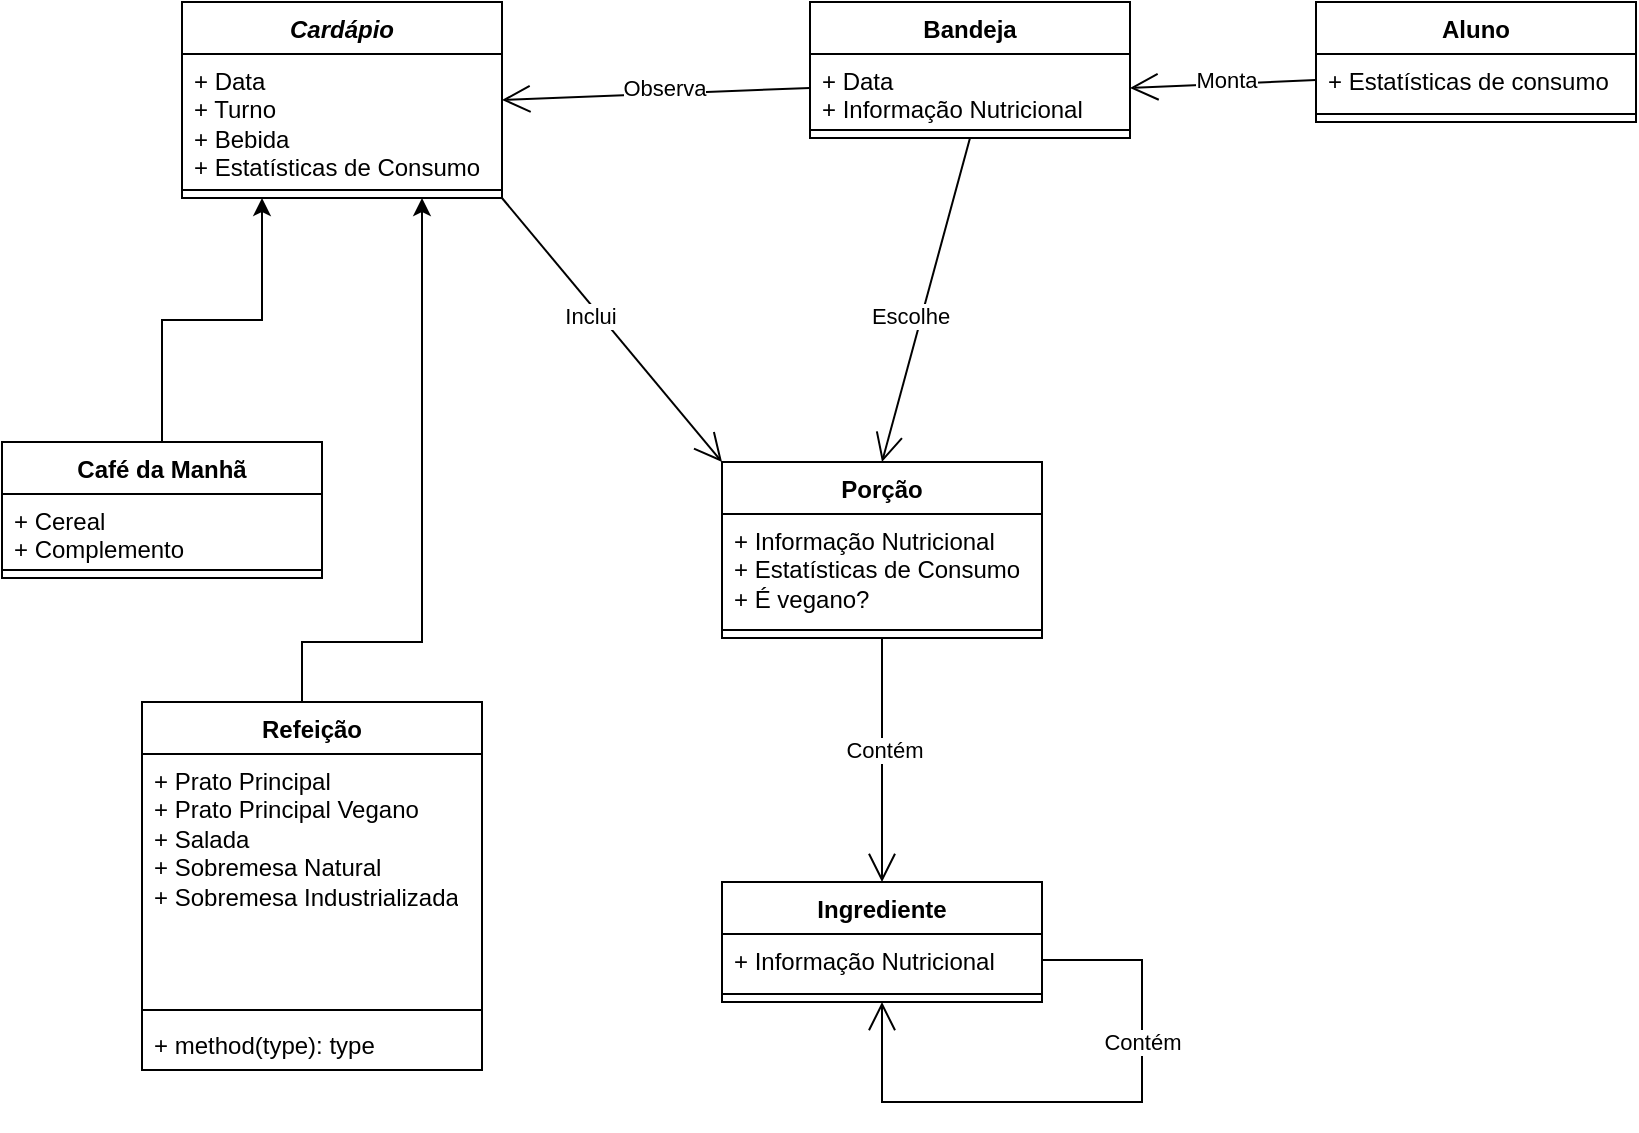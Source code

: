 <mxfile version="21.6.8" type="device">
  <diagram id="C5RBs43oDa-KdzZeNtuy" name="Page-1">
    <mxGraphModel dx="989" dy="545" grid="1" gridSize="10" guides="1" tooltips="1" connect="1" arrows="1" fold="1" page="1" pageScale="1" pageWidth="827" pageHeight="1169" math="0" shadow="0">
      <root>
        <mxCell id="WIyWlLk6GJQsqaUBKTNV-0" />
        <mxCell id="WIyWlLk6GJQsqaUBKTNV-1" parent="WIyWlLk6GJQsqaUBKTNV-0" />
        <mxCell id="JT2buojDs5cohx6hHV2p-0" value="" style="endArrow=open;endFill=1;endSize=12;html=1;rounded=0;entryX=1;entryY=0.5;entryDx=0;entryDy=0;exitX=0;exitY=0.5;exitDx=0;exitDy=0;" edge="1" parent="WIyWlLk6GJQsqaUBKTNV-1" source="JT2buojDs5cohx6hHV2p-31" target="JT2buojDs5cohx6hHV2p-27">
          <mxGeometry width="160" relative="1" as="geometry">
            <mxPoint x="660" y="70" as="sourcePoint" />
            <mxPoint x="574.0" y="72.0" as="targetPoint" />
          </mxGeometry>
        </mxCell>
        <mxCell id="JT2buojDs5cohx6hHV2p-50" value="Monta" style="edgeLabel;html=1;align=center;verticalAlign=middle;resizable=0;points=[];" vertex="1" connectable="0" parent="JT2buojDs5cohx6hHV2p-0">
          <mxGeometry x="-0.02" y="-2" relative="1" as="geometry">
            <mxPoint as="offset" />
          </mxGeometry>
        </mxCell>
        <mxCell id="JT2buojDs5cohx6hHV2p-1" value="" style="endArrow=open;endFill=1;endSize=12;html=1;rounded=0;exitX=0;exitY=0.5;exitDx=0;exitDy=0;entryX=1;entryY=0.5;entryDx=0;entryDy=0;" edge="1" parent="WIyWlLk6GJQsqaUBKTNV-1" source="JT2buojDs5cohx6hHV2p-27" target="JT2buojDs5cohx6hHV2p-35">
          <mxGeometry width="160" relative="1" as="geometry">
            <mxPoint x="414" y="72.0" as="sourcePoint" />
            <mxPoint x="260" y="72" as="targetPoint" />
          </mxGeometry>
        </mxCell>
        <mxCell id="JT2buojDs5cohx6hHV2p-51" value="Observa" style="edgeLabel;html=1;align=center;verticalAlign=middle;resizable=0;points=[];" vertex="1" connectable="0" parent="JT2buojDs5cohx6hHV2p-1">
          <mxGeometry x="-0.049" y="-3" relative="1" as="geometry">
            <mxPoint as="offset" />
          </mxGeometry>
        </mxCell>
        <mxCell id="JT2buojDs5cohx6hHV2p-2" value="" style="endArrow=open;endFill=1;endSize=12;html=1;rounded=0;entryX=0.5;entryY=0;entryDx=0;entryDy=0;exitX=0.5;exitY=1;exitDx=0;exitDy=0;" edge="1" parent="WIyWlLk6GJQsqaUBKTNV-1" source="JT2buojDs5cohx6hHV2p-26">
          <mxGeometry width="160" relative="1" as="geometry">
            <mxPoint x="494" y="144" as="sourcePoint" />
            <mxPoint x="450" y="230" as="targetPoint" />
          </mxGeometry>
        </mxCell>
        <mxCell id="JT2buojDs5cohx6hHV2p-3" value="" style="endArrow=open;endFill=1;endSize=12;html=1;rounded=0;exitX=1;exitY=1;exitDx=0;exitDy=0;entryX=0;entryY=0;entryDx=0;entryDy=0;" edge="1" parent="WIyWlLk6GJQsqaUBKTNV-1" source="JT2buojDs5cohx6hHV2p-35">
          <mxGeometry width="160" relative="1" as="geometry">
            <mxPoint x="260" y="144" as="sourcePoint" />
            <mxPoint x="370" y="230" as="targetPoint" />
          </mxGeometry>
        </mxCell>
        <mxCell id="JT2buojDs5cohx6hHV2p-4" value="" style="endArrow=open;endFill=1;endSize=12;html=1;rounded=0;entryX=0.5;entryY=0;entryDx=0;entryDy=0;exitX=0.5;exitY=1;exitDx=0;exitDy=0;" edge="1" parent="WIyWlLk6GJQsqaUBKTNV-1" source="JT2buojDs5cohx6hHV2p-39" target="JT2buojDs5cohx6hHV2p-43">
          <mxGeometry width="160" relative="1" as="geometry">
            <mxPoint x="490" y="340" as="sourcePoint" />
            <mxPoint x="450" y="441" as="targetPoint" />
          </mxGeometry>
        </mxCell>
        <mxCell id="JT2buojDs5cohx6hHV2p-54" value="Contém" style="edgeLabel;html=1;align=center;verticalAlign=middle;resizable=0;points=[];" vertex="1" connectable="0" parent="JT2buojDs5cohx6hHV2p-4">
          <mxGeometry x="-0.088" y="1" relative="1" as="geometry">
            <mxPoint as="offset" />
          </mxGeometry>
        </mxCell>
        <mxCell id="JT2buojDs5cohx6hHV2p-15" style="edgeStyle=orthogonalEdgeStyle;rounded=0;orthogonalLoop=1;jettySize=auto;html=1;entryX=0.25;entryY=1;entryDx=0;entryDy=0;" edge="1" parent="WIyWlLk6GJQsqaUBKTNV-1" source="JT2buojDs5cohx6hHV2p-6" target="JT2buojDs5cohx6hHV2p-35">
          <mxGeometry relative="1" as="geometry">
            <mxPoint x="140" y="144" as="targetPoint" />
          </mxGeometry>
        </mxCell>
        <mxCell id="JT2buojDs5cohx6hHV2p-6" value="Café da Manhã" style="swimlane;fontStyle=1;align=center;verticalAlign=top;childLayout=stackLayout;horizontal=1;startSize=26;horizontalStack=0;resizeParent=1;resizeParentMax=0;resizeLast=0;collapsible=1;marginBottom=0;whiteSpace=wrap;html=1;" vertex="1" parent="WIyWlLk6GJQsqaUBKTNV-1">
          <mxGeometry x="10" y="220" width="160" height="68" as="geometry" />
        </mxCell>
        <mxCell id="JT2buojDs5cohx6hHV2p-7" value="&lt;div&gt;+ Cereal&lt;/div&gt;&lt;div&gt;+ Complemento&lt;br&gt;&lt;/div&gt;" style="text;strokeColor=none;fillColor=none;align=left;verticalAlign=top;spacingLeft=4;spacingRight=4;overflow=hidden;rotatable=0;points=[[0,0.5],[1,0.5]];portConstraint=eastwest;whiteSpace=wrap;html=1;" vertex="1" parent="JT2buojDs5cohx6hHV2p-6">
          <mxGeometry y="26" width="160" height="34" as="geometry" />
        </mxCell>
        <mxCell id="JT2buojDs5cohx6hHV2p-8" value="" style="line;strokeWidth=1;fillColor=none;align=left;verticalAlign=middle;spacingTop=-1;spacingLeft=3;spacingRight=3;rotatable=0;labelPosition=right;points=[];portConstraint=eastwest;strokeColor=inherit;" vertex="1" parent="JT2buojDs5cohx6hHV2p-6">
          <mxGeometry y="60" width="160" height="8" as="geometry" />
        </mxCell>
        <mxCell id="JT2buojDs5cohx6hHV2p-16" style="edgeStyle=orthogonalEdgeStyle;rounded=0;orthogonalLoop=1;jettySize=auto;html=1;entryX=0.75;entryY=1;entryDx=0;entryDy=0;" edge="1" parent="WIyWlLk6GJQsqaUBKTNV-1" source="JT2buojDs5cohx6hHV2p-10" target="JT2buojDs5cohx6hHV2p-35">
          <mxGeometry relative="1" as="geometry">
            <mxPoint x="220" y="144" as="targetPoint" />
            <Array as="points">
              <mxPoint x="160" y="320" />
              <mxPoint x="220" y="320" />
            </Array>
          </mxGeometry>
        </mxCell>
        <mxCell id="JT2buojDs5cohx6hHV2p-10" value="Refeição" style="swimlane;fontStyle=1;align=center;verticalAlign=top;childLayout=stackLayout;horizontal=1;startSize=26;horizontalStack=0;resizeParent=1;resizeParentMax=0;resizeLast=0;collapsible=1;marginBottom=0;whiteSpace=wrap;html=1;" vertex="1" parent="WIyWlLk6GJQsqaUBKTNV-1">
          <mxGeometry x="80" y="350" width="170" height="184" as="geometry" />
        </mxCell>
        <mxCell id="JT2buojDs5cohx6hHV2p-11" value="&lt;div&gt;+ Prato Principal&lt;/div&gt;&lt;div&gt;+ Prato Principal Vegano&lt;/div&gt;&lt;div&gt;+ Salada&lt;/div&gt;&lt;div&gt;+ Sobremesa Natural&lt;/div&gt;&lt;div&gt;+ Sobremesa Industrializada&lt;br&gt;&lt;/div&gt;" style="text;strokeColor=none;fillColor=none;align=left;verticalAlign=top;spacingLeft=4;spacingRight=4;overflow=hidden;rotatable=0;points=[[0,0.5],[1,0.5]];portConstraint=eastwest;whiteSpace=wrap;html=1;" vertex="1" parent="JT2buojDs5cohx6hHV2p-10">
          <mxGeometry y="26" width="170" height="124" as="geometry" />
        </mxCell>
        <mxCell id="JT2buojDs5cohx6hHV2p-12" value="" style="line;strokeWidth=1;fillColor=none;align=left;verticalAlign=middle;spacingTop=-1;spacingLeft=3;spacingRight=3;rotatable=0;labelPosition=right;points=[];portConstraint=eastwest;strokeColor=inherit;" vertex="1" parent="JT2buojDs5cohx6hHV2p-10">
          <mxGeometry y="150" width="170" height="8" as="geometry" />
        </mxCell>
        <mxCell id="JT2buojDs5cohx6hHV2p-13" value="+ method(type): type" style="text;strokeColor=none;fillColor=none;align=left;verticalAlign=top;spacingLeft=4;spacingRight=4;overflow=hidden;rotatable=0;points=[[0,0.5],[1,0.5]];portConstraint=eastwest;whiteSpace=wrap;html=1;" vertex="1" parent="JT2buojDs5cohx6hHV2p-10">
          <mxGeometry y="158" width="170" height="26" as="geometry" />
        </mxCell>
        <mxCell id="JT2buojDs5cohx6hHV2p-26" value="Bandeja" style="swimlane;fontStyle=1;align=center;verticalAlign=top;childLayout=stackLayout;horizontal=1;startSize=26;horizontalStack=0;resizeParent=1;resizeParentMax=0;resizeLast=0;collapsible=1;marginBottom=0;whiteSpace=wrap;html=1;" vertex="1" parent="WIyWlLk6GJQsqaUBKTNV-1">
          <mxGeometry x="414" width="160" height="68" as="geometry" />
        </mxCell>
        <mxCell id="JT2buojDs5cohx6hHV2p-27" value="&lt;div&gt;+ Data&lt;/div&gt;&lt;div&gt;+ Informação Nutricional&lt;br&gt;&lt;/div&gt;" style="text;strokeColor=none;fillColor=none;align=left;verticalAlign=top;spacingLeft=4;spacingRight=4;overflow=hidden;rotatable=0;points=[[0,0.5],[1,0.5]];portConstraint=eastwest;whiteSpace=wrap;html=1;" vertex="1" parent="JT2buojDs5cohx6hHV2p-26">
          <mxGeometry y="26" width="160" height="34" as="geometry" />
        </mxCell>
        <mxCell id="JT2buojDs5cohx6hHV2p-28" value="" style="line;strokeWidth=1;fillColor=none;align=left;verticalAlign=middle;spacingTop=-1;spacingLeft=3;spacingRight=3;rotatable=0;labelPosition=right;points=[];portConstraint=eastwest;strokeColor=inherit;" vertex="1" parent="JT2buojDs5cohx6hHV2p-26">
          <mxGeometry y="60" width="160" height="8" as="geometry" />
        </mxCell>
        <mxCell id="JT2buojDs5cohx6hHV2p-30" value="Aluno" style="swimlane;fontStyle=1;align=center;verticalAlign=top;childLayout=stackLayout;horizontal=1;startSize=26;horizontalStack=0;resizeParent=1;resizeParentMax=0;resizeLast=0;collapsible=1;marginBottom=0;whiteSpace=wrap;html=1;" vertex="1" parent="WIyWlLk6GJQsqaUBKTNV-1">
          <mxGeometry x="667" width="160" height="60" as="geometry" />
        </mxCell>
        <mxCell id="JT2buojDs5cohx6hHV2p-31" value="+ Estatísticas de consumo" style="text;strokeColor=none;fillColor=none;align=left;verticalAlign=top;spacingLeft=4;spacingRight=4;overflow=hidden;rotatable=0;points=[[0,0.5],[1,0.5]];portConstraint=eastwest;whiteSpace=wrap;html=1;" vertex="1" parent="JT2buojDs5cohx6hHV2p-30">
          <mxGeometry y="26" width="160" height="26" as="geometry" />
        </mxCell>
        <mxCell id="JT2buojDs5cohx6hHV2p-32" value="" style="line;strokeWidth=1;fillColor=none;align=left;verticalAlign=middle;spacingTop=-1;spacingLeft=3;spacingRight=3;rotatable=0;labelPosition=right;points=[];portConstraint=eastwest;strokeColor=inherit;" vertex="1" parent="JT2buojDs5cohx6hHV2p-30">
          <mxGeometry y="52" width="160" height="8" as="geometry" />
        </mxCell>
        <mxCell id="JT2buojDs5cohx6hHV2p-35" value="&lt;i&gt;Cardápio&lt;/i&gt;" style="swimlane;fontStyle=1;align=center;verticalAlign=top;childLayout=stackLayout;horizontal=1;startSize=26;horizontalStack=0;resizeParent=1;resizeParentMax=0;resizeLast=0;collapsible=1;marginBottom=0;whiteSpace=wrap;html=1;" vertex="1" parent="WIyWlLk6GJQsqaUBKTNV-1">
          <mxGeometry x="100" width="160" height="98" as="geometry" />
        </mxCell>
        <mxCell id="JT2buojDs5cohx6hHV2p-36" value="&lt;div&gt;+ Data&lt;/div&gt;&lt;div&gt;+ Turno&lt;/div&gt;&lt;div&gt;+ Bebida&lt;br&gt;&lt;/div&gt;&lt;div&gt;+ Estatísticas de Consumo&lt;br&gt;&lt;/div&gt;" style="text;strokeColor=none;fillColor=none;align=left;verticalAlign=top;spacingLeft=4;spacingRight=4;overflow=hidden;rotatable=0;points=[[0,0.5],[1,0.5]];portConstraint=eastwest;whiteSpace=wrap;html=1;" vertex="1" parent="JT2buojDs5cohx6hHV2p-35">
          <mxGeometry y="26" width="160" height="64" as="geometry" />
        </mxCell>
        <mxCell id="JT2buojDs5cohx6hHV2p-37" value="" style="line;strokeWidth=1;fillColor=none;align=left;verticalAlign=middle;spacingTop=-1;spacingLeft=3;spacingRight=3;rotatable=0;labelPosition=right;points=[];portConstraint=eastwest;strokeColor=inherit;" vertex="1" parent="JT2buojDs5cohx6hHV2p-35">
          <mxGeometry y="90" width="160" height="8" as="geometry" />
        </mxCell>
        <mxCell id="JT2buojDs5cohx6hHV2p-39" value="Porção" style="swimlane;fontStyle=1;align=center;verticalAlign=top;childLayout=stackLayout;horizontal=1;startSize=26;horizontalStack=0;resizeParent=1;resizeParentMax=0;resizeLast=0;collapsible=1;marginBottom=0;whiteSpace=wrap;html=1;" vertex="1" parent="WIyWlLk6GJQsqaUBKTNV-1">
          <mxGeometry x="370" y="230" width="160" height="88" as="geometry" />
        </mxCell>
        <mxCell id="JT2buojDs5cohx6hHV2p-40" value="&lt;div&gt;+ Informação Nutricional&lt;/div&gt;&lt;div&gt;+ Estatísticas de Consumo&lt;/div&gt;&lt;div&gt;+ É vegano?&lt;br&gt;&lt;/div&gt;" style="text;strokeColor=none;fillColor=none;align=left;verticalAlign=top;spacingLeft=4;spacingRight=4;overflow=hidden;rotatable=0;points=[[0,0.5],[1,0.5]];portConstraint=eastwest;whiteSpace=wrap;html=1;" vertex="1" parent="JT2buojDs5cohx6hHV2p-39">
          <mxGeometry y="26" width="160" height="54" as="geometry" />
        </mxCell>
        <mxCell id="JT2buojDs5cohx6hHV2p-41" value="" style="line;strokeWidth=1;fillColor=none;align=left;verticalAlign=middle;spacingTop=-1;spacingLeft=3;spacingRight=3;rotatable=0;labelPosition=right;points=[];portConstraint=eastwest;strokeColor=inherit;" vertex="1" parent="JT2buojDs5cohx6hHV2p-39">
          <mxGeometry y="80" width="160" height="8" as="geometry" />
        </mxCell>
        <mxCell id="JT2buojDs5cohx6hHV2p-43" value="Ingrediente" style="swimlane;fontStyle=1;align=center;verticalAlign=top;childLayout=stackLayout;horizontal=1;startSize=26;horizontalStack=0;resizeParent=1;resizeParentMax=0;resizeLast=0;collapsible=1;marginBottom=0;whiteSpace=wrap;html=1;" vertex="1" parent="WIyWlLk6GJQsqaUBKTNV-1">
          <mxGeometry x="370" y="440" width="160" height="60" as="geometry" />
        </mxCell>
        <mxCell id="JT2buojDs5cohx6hHV2p-44" value="+ Informação Nutricional" style="text;strokeColor=none;fillColor=none;align=left;verticalAlign=top;spacingLeft=4;spacingRight=4;overflow=hidden;rotatable=0;points=[[0,0.5],[1,0.5]];portConstraint=eastwest;whiteSpace=wrap;html=1;" vertex="1" parent="JT2buojDs5cohx6hHV2p-43">
          <mxGeometry y="26" width="160" height="26" as="geometry" />
        </mxCell>
        <mxCell id="JT2buojDs5cohx6hHV2p-45" value="" style="line;strokeWidth=1;fillColor=none;align=left;verticalAlign=middle;spacingTop=-1;spacingLeft=3;spacingRight=3;rotatable=0;labelPosition=right;points=[];portConstraint=eastwest;strokeColor=inherit;" vertex="1" parent="JT2buojDs5cohx6hHV2p-43">
          <mxGeometry y="52" width="160" height="8" as="geometry" />
        </mxCell>
        <mxCell id="JT2buojDs5cohx6hHV2p-5" value="" style="endArrow=open;endFill=1;endSize=12;html=1;rounded=0;exitX=1;exitY=0.5;exitDx=0;exitDy=0;entryX=0.5;entryY=1;entryDx=0;entryDy=0;" edge="1" parent="JT2buojDs5cohx6hHV2p-43" source="JT2buojDs5cohx6hHV2p-44" target="JT2buojDs5cohx6hHV2p-43">
          <mxGeometry width="160" relative="1" as="geometry">
            <mxPoint x="160" y="73" as="sourcePoint" />
            <mxPoint x="120" y="120" as="targetPoint" />
            <Array as="points">
              <mxPoint x="210" y="39" />
              <mxPoint x="210" y="110" />
              <mxPoint x="80" y="110" />
            </Array>
          </mxGeometry>
        </mxCell>
        <mxCell id="JT2buojDs5cohx6hHV2p-52" value="Inclui" style="edgeLabel;html=1;align=center;verticalAlign=middle;resizable=0;points=[];" vertex="1" connectable="0" parent="WIyWlLk6GJQsqaUBKTNV-1">
          <mxGeometry x="319.995" y="159.998" as="geometry">
            <mxPoint x="-16" y="-3" as="offset" />
          </mxGeometry>
        </mxCell>
        <mxCell id="JT2buojDs5cohx6hHV2p-53" value="Escolhe" style="edgeLabel;html=1;align=center;verticalAlign=middle;resizable=0;points=[];" vertex="1" connectable="0" parent="WIyWlLk6GJQsqaUBKTNV-1">
          <mxGeometry x="479.995" y="159.998" as="geometry">
            <mxPoint x="-16" y="-3" as="offset" />
          </mxGeometry>
        </mxCell>
        <mxCell id="JT2buojDs5cohx6hHV2p-55" value="Contém" style="edgeLabel;html=1;align=center;verticalAlign=middle;resizable=0;points=[];" vertex="1" connectable="0" parent="WIyWlLk6GJQsqaUBKTNV-1">
          <mxGeometry x="580" y="520.002" as="geometry" />
        </mxCell>
      </root>
    </mxGraphModel>
  </diagram>
</mxfile>

